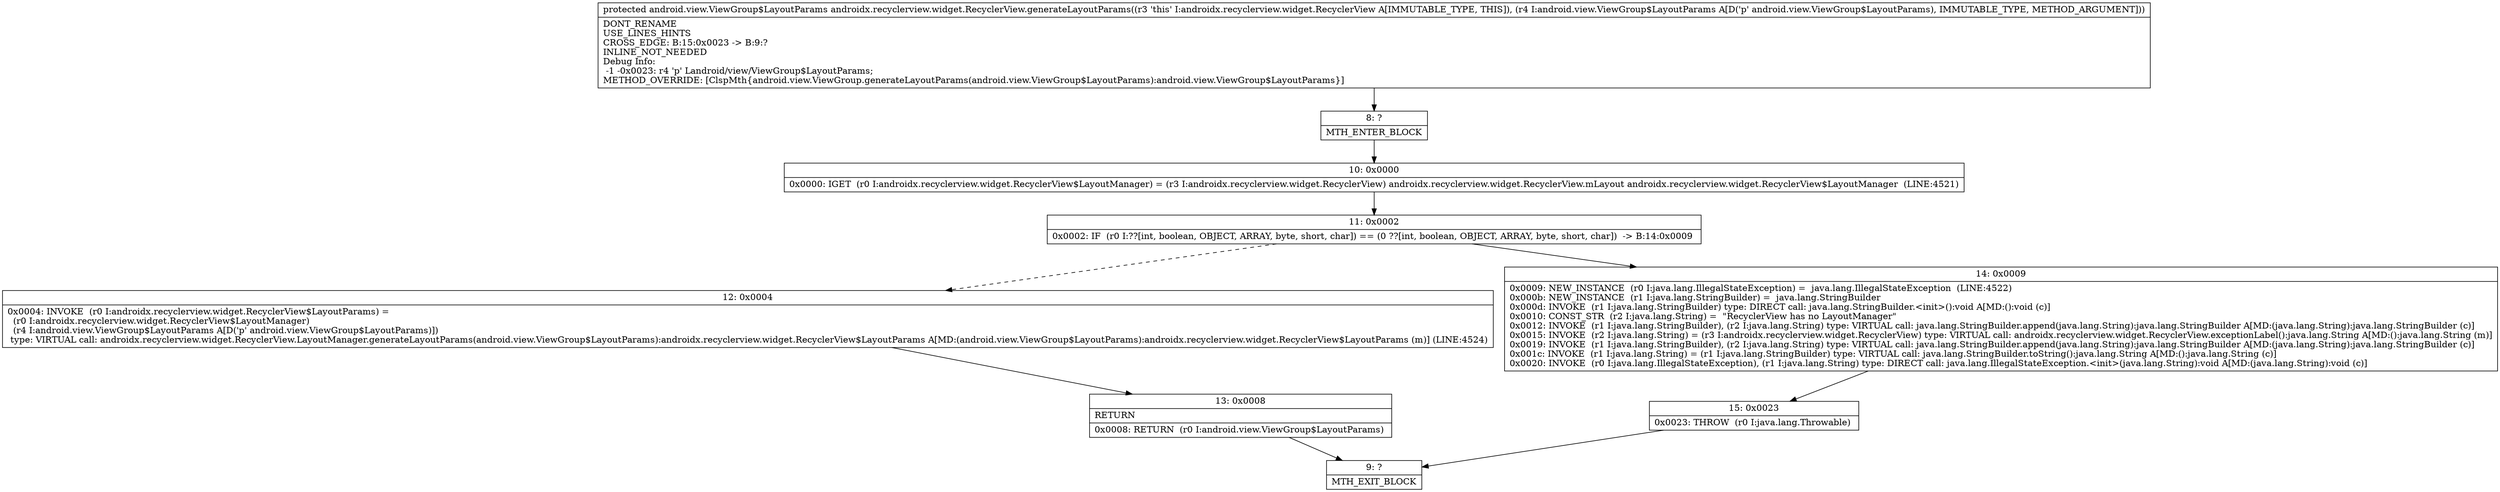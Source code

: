 digraph "CFG forandroidx.recyclerview.widget.RecyclerView.generateLayoutParams(Landroid\/view\/ViewGroup$LayoutParams;)Landroid\/view\/ViewGroup$LayoutParams;" {
Node_8 [shape=record,label="{8\:\ ?|MTH_ENTER_BLOCK\l}"];
Node_10 [shape=record,label="{10\:\ 0x0000|0x0000: IGET  (r0 I:androidx.recyclerview.widget.RecyclerView$LayoutManager) = (r3 I:androidx.recyclerview.widget.RecyclerView) androidx.recyclerview.widget.RecyclerView.mLayout androidx.recyclerview.widget.RecyclerView$LayoutManager  (LINE:4521)\l}"];
Node_11 [shape=record,label="{11\:\ 0x0002|0x0002: IF  (r0 I:??[int, boolean, OBJECT, ARRAY, byte, short, char]) == (0 ??[int, boolean, OBJECT, ARRAY, byte, short, char])  \-\> B:14:0x0009 \l}"];
Node_12 [shape=record,label="{12\:\ 0x0004|0x0004: INVOKE  (r0 I:androidx.recyclerview.widget.RecyclerView$LayoutParams) = \l  (r0 I:androidx.recyclerview.widget.RecyclerView$LayoutManager)\l  (r4 I:android.view.ViewGroup$LayoutParams A[D('p' android.view.ViewGroup$LayoutParams)])\l type: VIRTUAL call: androidx.recyclerview.widget.RecyclerView.LayoutManager.generateLayoutParams(android.view.ViewGroup$LayoutParams):androidx.recyclerview.widget.RecyclerView$LayoutParams A[MD:(android.view.ViewGroup$LayoutParams):androidx.recyclerview.widget.RecyclerView$LayoutParams (m)] (LINE:4524)\l}"];
Node_13 [shape=record,label="{13\:\ 0x0008|RETURN\l|0x0008: RETURN  (r0 I:android.view.ViewGroup$LayoutParams) \l}"];
Node_9 [shape=record,label="{9\:\ ?|MTH_EXIT_BLOCK\l}"];
Node_14 [shape=record,label="{14\:\ 0x0009|0x0009: NEW_INSTANCE  (r0 I:java.lang.IllegalStateException) =  java.lang.IllegalStateException  (LINE:4522)\l0x000b: NEW_INSTANCE  (r1 I:java.lang.StringBuilder) =  java.lang.StringBuilder \l0x000d: INVOKE  (r1 I:java.lang.StringBuilder) type: DIRECT call: java.lang.StringBuilder.\<init\>():void A[MD:():void (c)]\l0x0010: CONST_STR  (r2 I:java.lang.String) =  \"RecyclerView has no LayoutManager\" \l0x0012: INVOKE  (r1 I:java.lang.StringBuilder), (r2 I:java.lang.String) type: VIRTUAL call: java.lang.StringBuilder.append(java.lang.String):java.lang.StringBuilder A[MD:(java.lang.String):java.lang.StringBuilder (c)]\l0x0015: INVOKE  (r2 I:java.lang.String) = (r3 I:androidx.recyclerview.widget.RecyclerView) type: VIRTUAL call: androidx.recyclerview.widget.RecyclerView.exceptionLabel():java.lang.String A[MD:():java.lang.String (m)]\l0x0019: INVOKE  (r1 I:java.lang.StringBuilder), (r2 I:java.lang.String) type: VIRTUAL call: java.lang.StringBuilder.append(java.lang.String):java.lang.StringBuilder A[MD:(java.lang.String):java.lang.StringBuilder (c)]\l0x001c: INVOKE  (r1 I:java.lang.String) = (r1 I:java.lang.StringBuilder) type: VIRTUAL call: java.lang.StringBuilder.toString():java.lang.String A[MD:():java.lang.String (c)]\l0x0020: INVOKE  (r0 I:java.lang.IllegalStateException), (r1 I:java.lang.String) type: DIRECT call: java.lang.IllegalStateException.\<init\>(java.lang.String):void A[MD:(java.lang.String):void (c)]\l}"];
Node_15 [shape=record,label="{15\:\ 0x0023|0x0023: THROW  (r0 I:java.lang.Throwable) \l}"];
MethodNode[shape=record,label="{protected android.view.ViewGroup$LayoutParams androidx.recyclerview.widget.RecyclerView.generateLayoutParams((r3 'this' I:androidx.recyclerview.widget.RecyclerView A[IMMUTABLE_TYPE, THIS]), (r4 I:android.view.ViewGroup$LayoutParams A[D('p' android.view.ViewGroup$LayoutParams), IMMUTABLE_TYPE, METHOD_ARGUMENT]))  | DONT_RENAME\lUSE_LINES_HINTS\lCROSS_EDGE: B:15:0x0023 \-\> B:9:?\lINLINE_NOT_NEEDED\lDebug Info:\l  \-1 \-0x0023: r4 'p' Landroid\/view\/ViewGroup$LayoutParams;\lMETHOD_OVERRIDE: [ClspMth\{android.view.ViewGroup.generateLayoutParams(android.view.ViewGroup$LayoutParams):android.view.ViewGroup$LayoutParams\}]\l}"];
MethodNode -> Node_8;Node_8 -> Node_10;
Node_10 -> Node_11;
Node_11 -> Node_12[style=dashed];
Node_11 -> Node_14;
Node_12 -> Node_13;
Node_13 -> Node_9;
Node_14 -> Node_15;
Node_15 -> Node_9;
}

